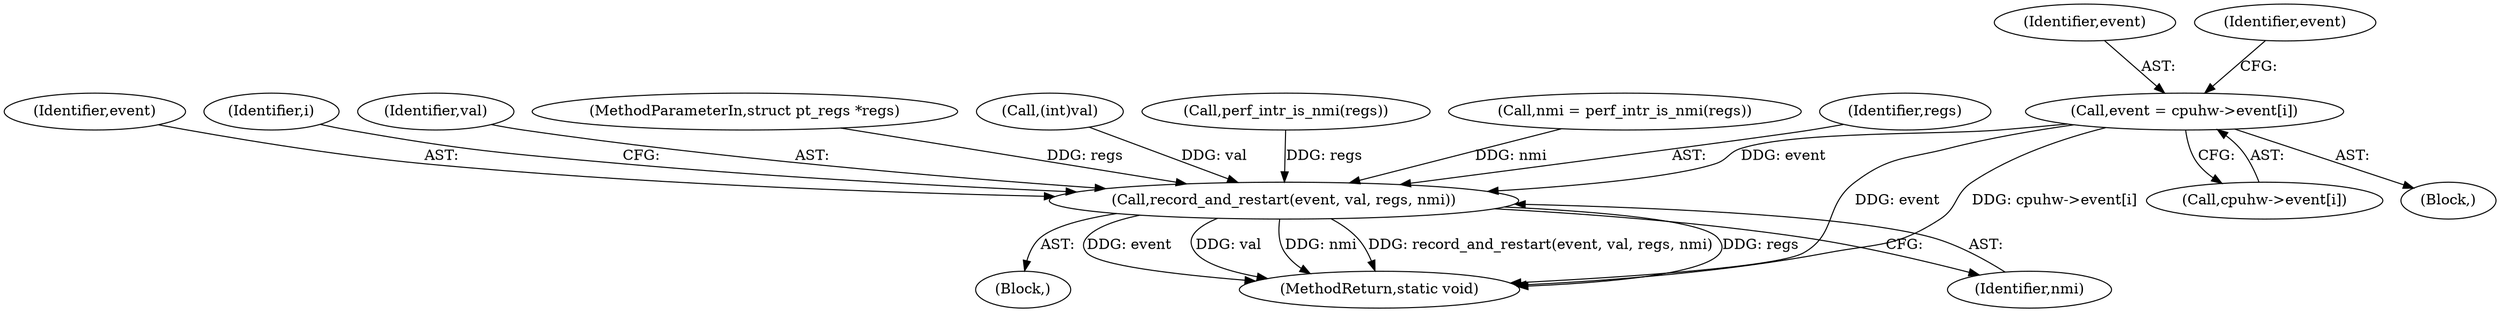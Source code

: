 digraph "0_linux_0837e3242c73566fc1c0196b4ec61779c25ffc93@pointer" {
"1000153" [label="(Call,event = cpuhw->event[i])"];
"1000193" [label="(Call,record_and_restart(event, val, regs, nmi))"];
"1000155" [label="(Call,cpuhw->event[i])"];
"1000154" [label="(Identifier,event)"];
"1000189" [label="(Block,)"];
"1000194" [label="(Identifier,event)"];
"1000151" [label="(Identifier,i)"];
"1000195" [label="(Identifier,val)"];
"1000104" [label="(MethodParameterIn,struct pt_regs *regs)"];
"1000153" [label="(Call,event = cpuhw->event[i])"];
"1000185" [label="(Call,(int)val)"];
"1000152" [label="(Block,)"];
"1000193" [label="(Call,record_and_restart(event, val, regs, nmi))"];
"1000134" [label="(Call,perf_intr_is_nmi(regs))"];
"1000132" [label="(Call,nmi = perf_intr_is_nmi(regs))"];
"1000165" [label="(Identifier,event)"];
"1000249" [label="(MethodReturn,static void)"];
"1000197" [label="(Identifier,nmi)"];
"1000196" [label="(Identifier,regs)"];
"1000153" -> "1000152"  [label="AST: "];
"1000153" -> "1000155"  [label="CFG: "];
"1000154" -> "1000153"  [label="AST: "];
"1000155" -> "1000153"  [label="AST: "];
"1000165" -> "1000153"  [label="CFG: "];
"1000153" -> "1000249"  [label="DDG: event"];
"1000153" -> "1000249"  [label="DDG: cpuhw->event[i]"];
"1000153" -> "1000193"  [label="DDG: event"];
"1000193" -> "1000189"  [label="AST: "];
"1000193" -> "1000197"  [label="CFG: "];
"1000194" -> "1000193"  [label="AST: "];
"1000195" -> "1000193"  [label="AST: "];
"1000196" -> "1000193"  [label="AST: "];
"1000197" -> "1000193"  [label="AST: "];
"1000151" -> "1000193"  [label="CFG: "];
"1000193" -> "1000249"  [label="DDG: event"];
"1000193" -> "1000249"  [label="DDG: val"];
"1000193" -> "1000249"  [label="DDG: nmi"];
"1000193" -> "1000249"  [label="DDG: record_and_restart(event, val, regs, nmi)"];
"1000193" -> "1000249"  [label="DDG: regs"];
"1000185" -> "1000193"  [label="DDG: val"];
"1000134" -> "1000193"  [label="DDG: regs"];
"1000104" -> "1000193"  [label="DDG: regs"];
"1000132" -> "1000193"  [label="DDG: nmi"];
}
